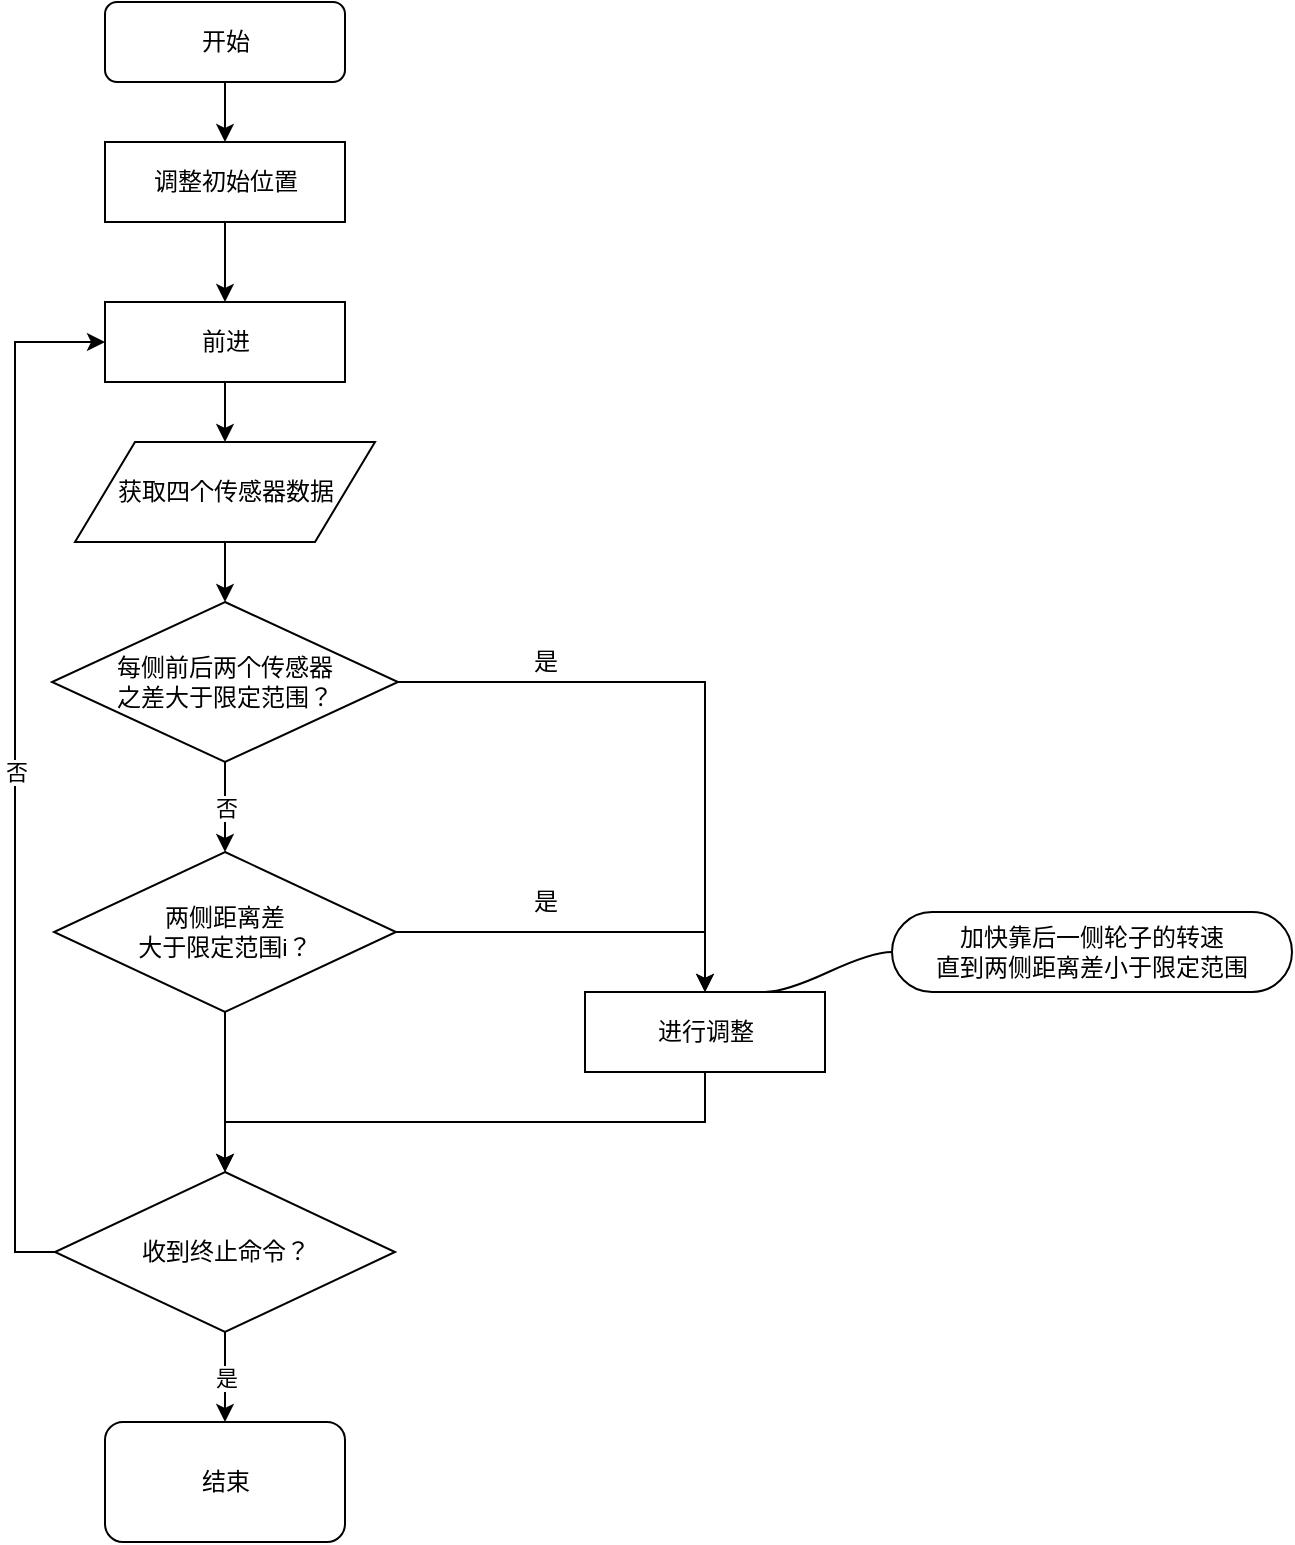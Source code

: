 <mxfile version="13.7.3" type="github"><diagram id="6hGFLwfOUW9BJ-s0fimq" name="Page-1"><mxGraphModel dx="782" dy="507" grid="1" gridSize="10" guides="1" tooltips="1" connect="1" arrows="1" fold="1" page="1" pageScale="1" pageWidth="827" pageHeight="1169" math="0" shadow="0"><root><mxCell id="0"/><mxCell id="1" parent="0"/><mxCell id="6" style="edgeStyle=orthogonalEdgeStyle;rounded=0;orthogonalLoop=1;jettySize=auto;html=1;exitX=0.5;exitY=1;exitDx=0;exitDy=0;entryX=0.5;entryY=0;entryDx=0;entryDy=0;" parent="1" source="3" target="5" edge="1"><mxGeometry relative="1" as="geometry"/></mxCell><mxCell id="3" value="开始" style="rounded=1;whiteSpace=wrap;html=1;" parent="1" vertex="1"><mxGeometry x="146.5" y="50" width="120" height="40" as="geometry"/></mxCell><mxCell id="9" value="" style="edgeStyle=orthogonalEdgeStyle;rounded=0;orthogonalLoop=1;jettySize=auto;html=1;" parent="1" source="5" target="7" edge="1"><mxGeometry relative="1" as="geometry"/></mxCell><mxCell id="5" value="调整初始位置" style="rounded=0;whiteSpace=wrap;html=1;" parent="1" vertex="1"><mxGeometry x="146.5" y="120" width="120" height="40" as="geometry"/></mxCell><mxCell id="18" style="edgeStyle=orthogonalEdgeStyle;rounded=0;orthogonalLoop=1;jettySize=auto;html=1;exitX=0.5;exitY=1;exitDx=0;exitDy=0;" parent="1" source="7" target="11" edge="1"><mxGeometry relative="1" as="geometry"/></mxCell><mxCell id="7" value="前进" style="rounded=0;whiteSpace=wrap;html=1;" parent="1" vertex="1"><mxGeometry x="146.5" y="200" width="120" height="40" as="geometry"/></mxCell><mxCell id="20" style="edgeStyle=orthogonalEdgeStyle;rounded=0;orthogonalLoop=1;jettySize=auto;html=1;exitX=0.5;exitY=1;exitDx=0;exitDy=0;entryX=0.5;entryY=0;entryDx=0;entryDy=0;" parent="1" source="11" target="19" edge="1"><mxGeometry relative="1" as="geometry"/></mxCell><mxCell id="11" value="获取四个传感器数据" style="shape=parallelogram;perimeter=parallelogramPerimeter;whiteSpace=wrap;html=1;" parent="1" vertex="1"><mxGeometry x="131.5" y="270" width="150" height="50" as="geometry"/></mxCell><mxCell id="22" value="" style="edgeStyle=orthogonalEdgeStyle;rounded=0;orthogonalLoop=1;jettySize=auto;html=1;exitX=1;exitY=0.5;exitDx=0;exitDy=0;" parent="1" source="19" target="21" edge="1"><mxGeometry relative="1" as="geometry"/></mxCell><mxCell id="29" value="否" style="edgeStyle=orthogonalEdgeStyle;rounded=0;orthogonalLoop=1;jettySize=auto;html=1;" parent="1" edge="1"><mxGeometry relative="1" as="geometry"><mxPoint x="206.5" y="430" as="sourcePoint"/><mxPoint x="206.5" y="475" as="targetPoint"/></mxGeometry></mxCell><mxCell id="19" value="每侧前后两个传感器&lt;br&gt;之差大于限定范围？" style="rhombus;whiteSpace=wrap;html=1;" parent="1" vertex="1"><mxGeometry x="120" y="350" width="173" height="80" as="geometry"/></mxCell><mxCell id="58" style="edgeStyle=orthogonalEdgeStyle;rounded=0;orthogonalLoop=1;jettySize=auto;html=1;exitX=0.5;exitY=1;exitDx=0;exitDy=0;entryX=0.5;entryY=0;entryDx=0;entryDy=0;" parent="1" source="21" target="56" edge="1"><mxGeometry relative="1" as="geometry"/></mxCell><mxCell id="21" value="进行调整" style="rounded=0;whiteSpace=wrap;html=1;" parent="1" vertex="1"><mxGeometry x="386.5" y="545" width="120" height="40" as="geometry"/></mxCell><mxCell id="30" value="" style="edgeStyle=orthogonalEdgeStyle;rounded=0;orthogonalLoop=1;jettySize=auto;html=1;entryX=0.5;entryY=0;entryDx=0;entryDy=0;" parent="1" source="28" target="21" edge="1"><mxGeometry relative="1" as="geometry"><mxPoint x="372" y="515" as="targetPoint"/></mxGeometry></mxCell><mxCell id="57" style="edgeStyle=orthogonalEdgeStyle;rounded=0;orthogonalLoop=1;jettySize=auto;html=1;exitX=0.5;exitY=1;exitDx=0;exitDy=0;entryX=0.5;entryY=0;entryDx=0;entryDy=0;" parent="1" source="28" target="56" edge="1"><mxGeometry relative="1" as="geometry"/></mxCell><mxCell id="28" value="两侧距离差&lt;br&gt;大于限定范围i？" style="rhombus;whiteSpace=wrap;html=1;" parent="1" vertex="1"><mxGeometry x="121" y="475" width="171" height="80" as="geometry"/></mxCell><mxCell id="31" value="是" style="text;html=1;strokeColor=none;fillColor=none;align=center;verticalAlign=middle;whiteSpace=wrap;rounded=0;" parent="1" vertex="1"><mxGeometry x="346.5" y="370" width="40" height="20" as="geometry"/></mxCell><mxCell id="32" value="是" style="text;html=1;strokeColor=none;fillColor=none;align=center;verticalAlign=middle;whiteSpace=wrap;rounded=0;" parent="1" vertex="1"><mxGeometry x="346.5" y="490" width="40" height="20" as="geometry"/></mxCell><mxCell id="52" value="加快靠后一侧轮子的转速&lt;br&gt;直到两侧距离差小于限定范围" style="whiteSpace=wrap;html=1;rounded=1;arcSize=50;align=center;verticalAlign=middle;strokeWidth=1;autosize=1;spacing=4;treeFolding=1;treeMoving=1;newEdgeStyle={&quot;edgeStyle&quot;:&quot;entityRelationEdgeStyle&quot;,&quot;startArrow&quot;:&quot;none&quot;,&quot;endArrow&quot;:&quot;none&quot;,&quot;segment&quot;:10,&quot;curved&quot;:1};" parent="1" vertex="1" collapsed="1"><mxGeometry x="540" y="505" width="200" height="40" as="geometry"/></mxCell><mxCell id="53" value="" style="edgeStyle=entityRelationEdgeStyle;startArrow=none;endArrow=none;segment=10;curved=1;exitX=0.75;exitY=0;exitDx=0;exitDy=0;entryX=0;entryY=0.5;entryDx=0;entryDy=0;" parent="1" source="21" target="52" edge="1"><mxGeometry relative="1" as="geometry"><mxPoint x="486.5" y="550" as="sourcePoint"/><mxPoint x="552.5" y="488" as="targetPoint"/></mxGeometry></mxCell><mxCell id="60" value="是" style="edgeStyle=orthogonalEdgeStyle;rounded=0;orthogonalLoop=1;jettySize=auto;html=1;exitX=0.5;exitY=1;exitDx=0;exitDy=0;entryX=0.5;entryY=0;entryDx=0;entryDy=0;" parent="1" source="56" target="59" edge="1"><mxGeometry relative="1" as="geometry"/></mxCell><mxCell id="61" value="否" style="edgeStyle=orthogonalEdgeStyle;rounded=0;orthogonalLoop=1;jettySize=auto;html=1;exitX=0;exitY=0.5;exitDx=0;exitDy=0;entryX=0;entryY=0.5;entryDx=0;entryDy=0;" parent="1" source="56" target="7" edge="1"><mxGeometry relative="1" as="geometry"/></mxCell><mxCell id="56" value="收到终止命令？" style="rhombus;whiteSpace=wrap;html=1;" parent="1" vertex="1"><mxGeometry x="121.5" y="635" width="170" height="80" as="geometry"/></mxCell><mxCell id="59" value="结束" style="rounded=1;whiteSpace=wrap;html=1;" parent="1" vertex="1"><mxGeometry x="146.5" y="760" width="120" height="60" as="geometry"/></mxCell></root></mxGraphModel></diagram></mxfile>